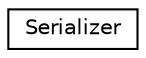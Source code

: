 digraph "Graphical Class Hierarchy"
{
 // LATEX_PDF_SIZE
  edge [fontname="Helvetica",fontsize="10",labelfontname="Helvetica",labelfontsize="10"];
  node [fontname="Helvetica",fontsize="10",shape=record];
  rankdir="LR";
  Node0 [label="Serializer",height=0.2,width=0.4,color="black", fillcolor="white", style="filled",URL="$classSerializer.html",tooltip=" "];
}
